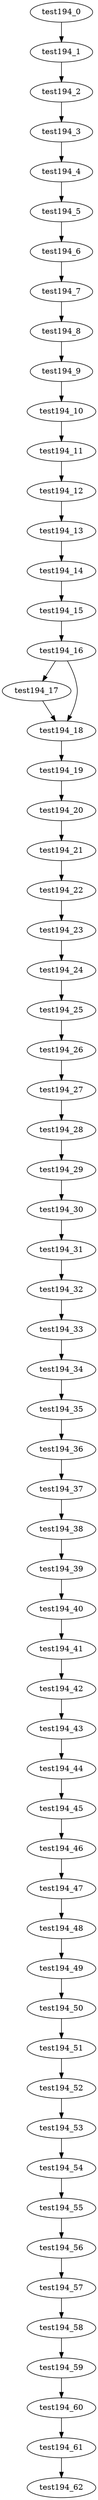 digraph G {
test194_0->test194_1;
test194_1->test194_2;
test194_2->test194_3;
test194_3->test194_4;
test194_4->test194_5;
test194_5->test194_6;
test194_6->test194_7;
test194_7->test194_8;
test194_8->test194_9;
test194_9->test194_10;
test194_10->test194_11;
test194_11->test194_12;
test194_12->test194_13;
test194_13->test194_14;
test194_14->test194_15;
test194_15->test194_16;
test194_16->test194_17;
test194_16->test194_18;
test194_17->test194_18;
test194_18->test194_19;
test194_19->test194_20;
test194_20->test194_21;
test194_21->test194_22;
test194_22->test194_23;
test194_23->test194_24;
test194_24->test194_25;
test194_25->test194_26;
test194_26->test194_27;
test194_27->test194_28;
test194_28->test194_29;
test194_29->test194_30;
test194_30->test194_31;
test194_31->test194_32;
test194_32->test194_33;
test194_33->test194_34;
test194_34->test194_35;
test194_35->test194_36;
test194_36->test194_37;
test194_37->test194_38;
test194_38->test194_39;
test194_39->test194_40;
test194_40->test194_41;
test194_41->test194_42;
test194_42->test194_43;
test194_43->test194_44;
test194_44->test194_45;
test194_45->test194_46;
test194_46->test194_47;
test194_47->test194_48;
test194_48->test194_49;
test194_49->test194_50;
test194_50->test194_51;
test194_51->test194_52;
test194_52->test194_53;
test194_53->test194_54;
test194_54->test194_55;
test194_55->test194_56;
test194_56->test194_57;
test194_57->test194_58;
test194_58->test194_59;
test194_59->test194_60;
test194_60->test194_61;
test194_61->test194_62;

}
